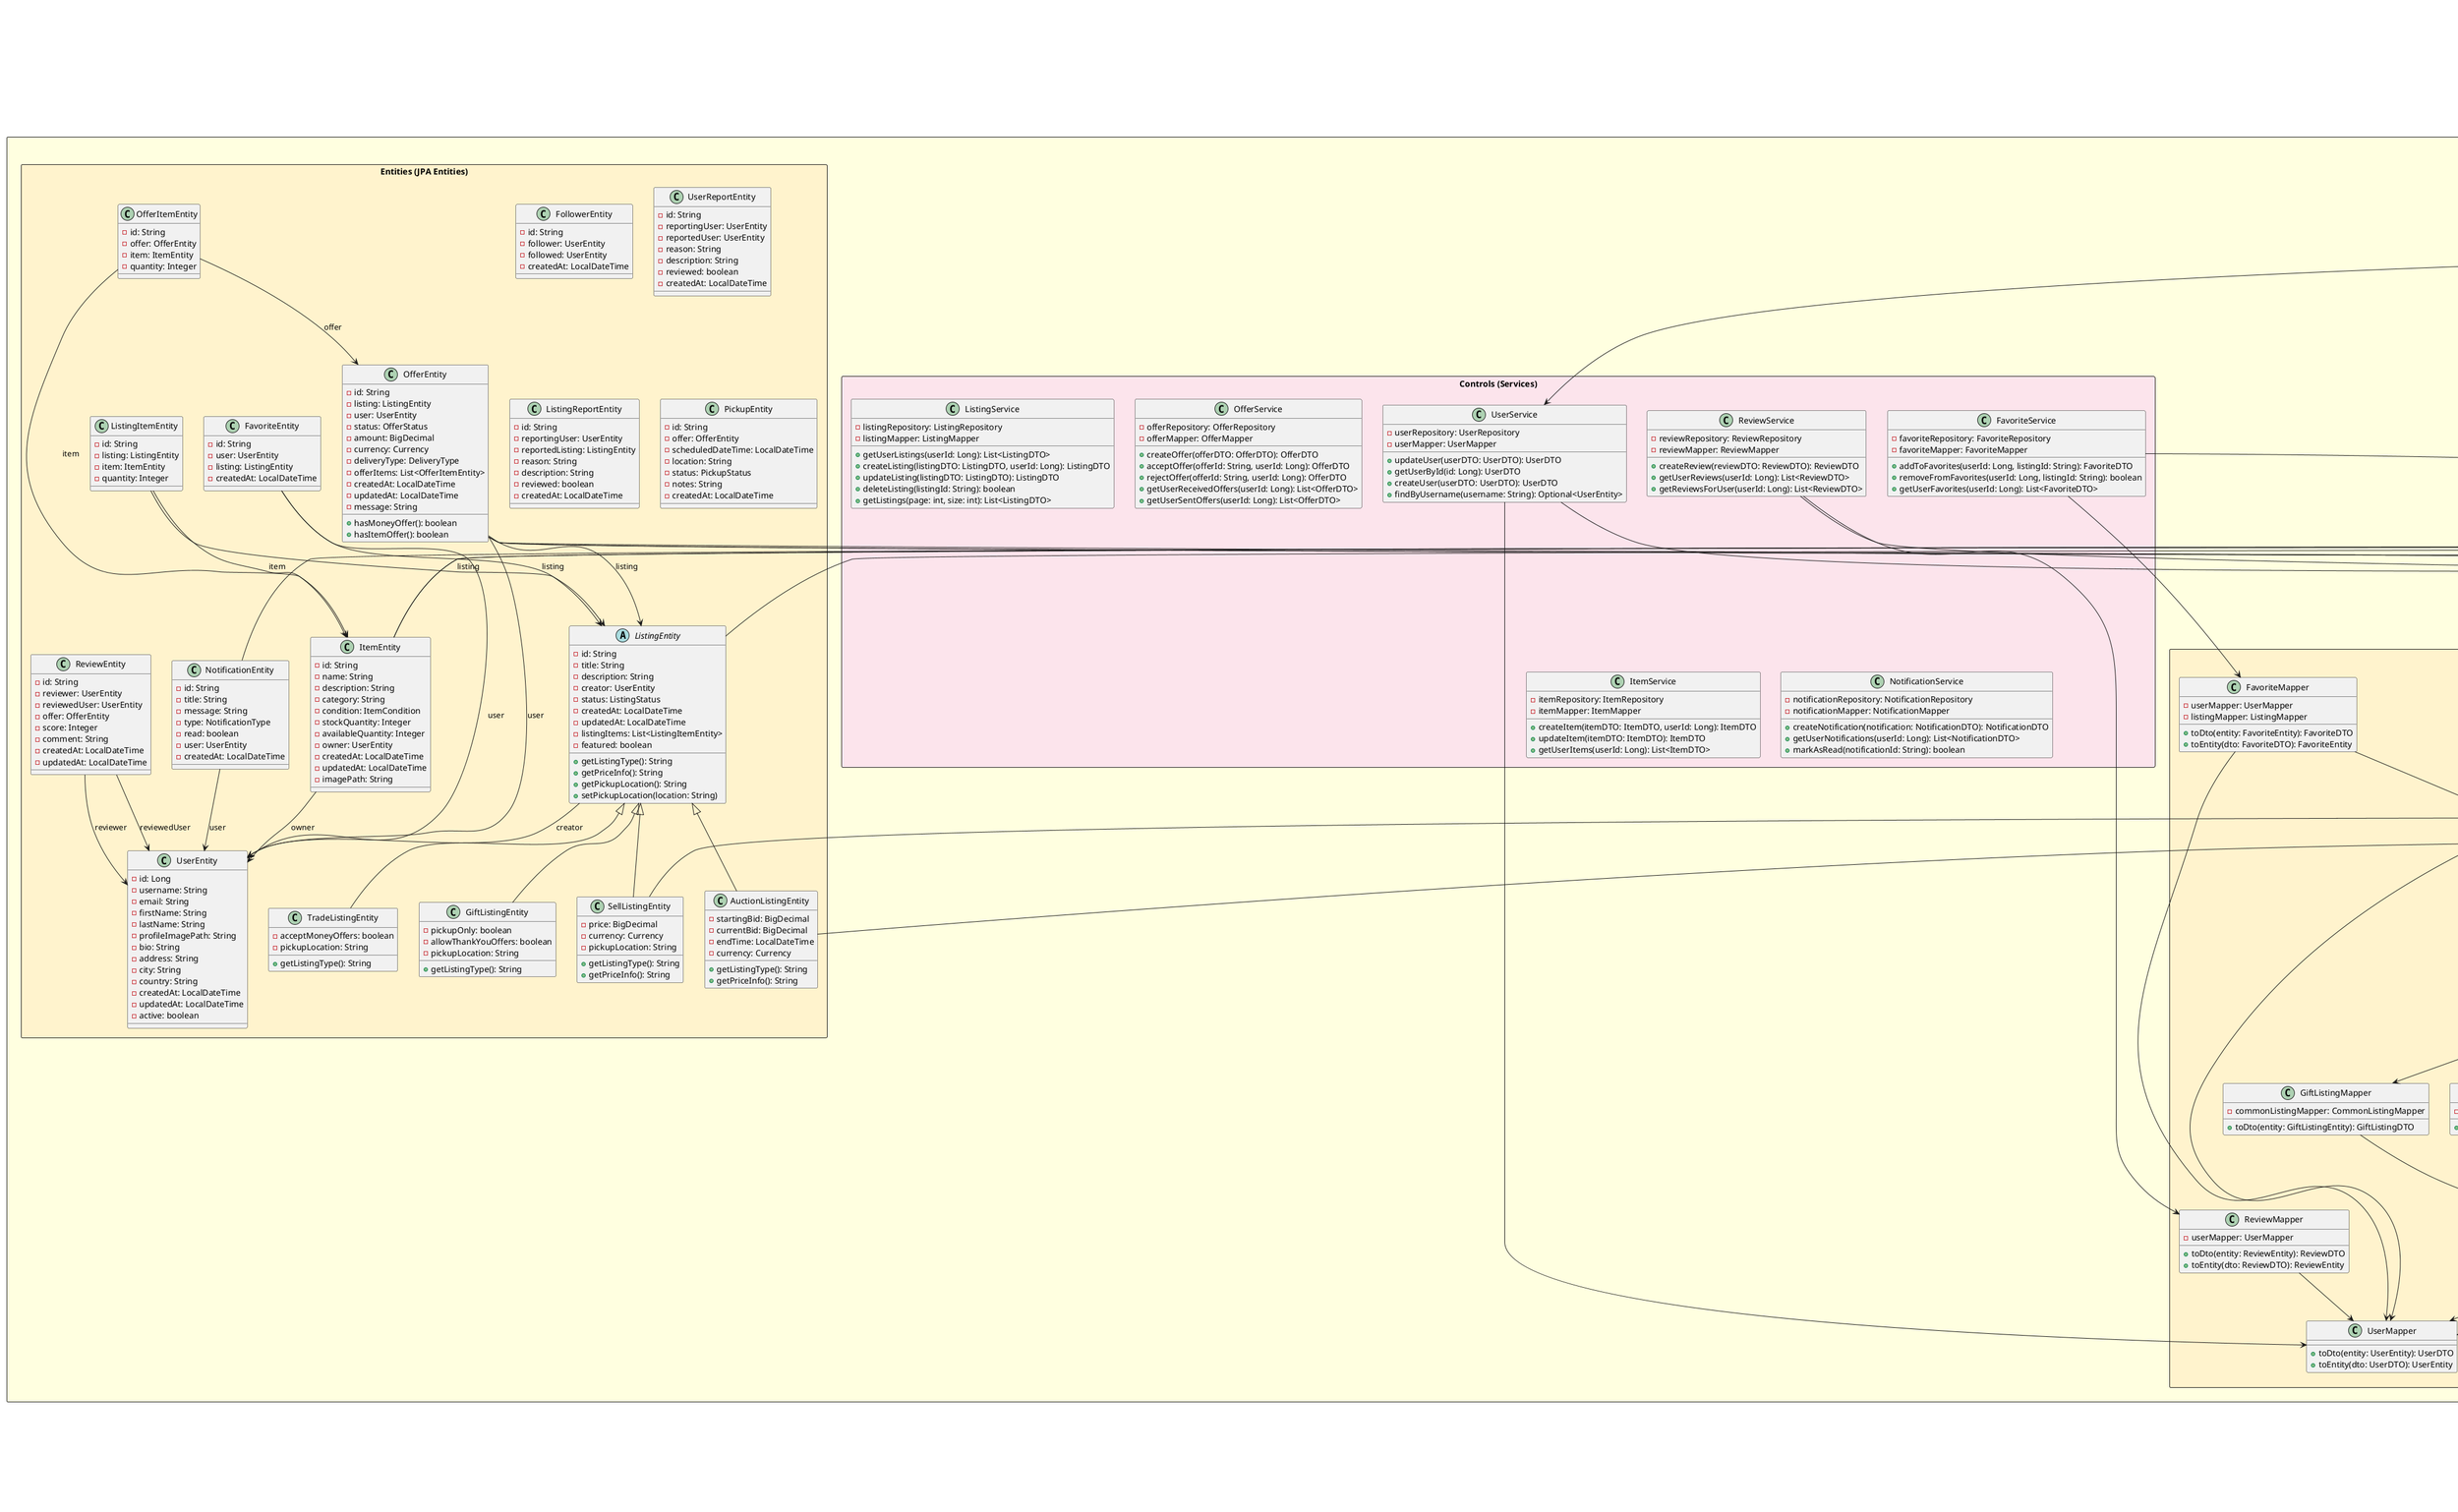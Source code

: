 @startuml UninaSwap_Enhanced_EBC_Architecture

!define CLIENT_COLOR #E8F4FD
!define SERVER_COLOR #FFF2E8
!define BOUNDARY_COLOR #D4EDDA
!define CONTROL_COLOR #FCE4EC
!define ENTITY_COLOR #FFF3CD
!define SHARED_COLOR #F0F8FF

title UninaSwap - Enhanced EBC Architecture

skinparam backgroundColor white
skinparam packageStyle rectangle
skinparam packageBorderThickness 0
skinparam packageBackgroundColor CLIENT_COLOR
skinparam packageFontColor black

rectangle "CLIENT DOMAIN" as ClientDomain #lightblue {
    
    rectangle "Boundaries (FXML Views)" as ClientBoundary #E8F4FD {
        class "ProfileView.fxml" as ProfileFXML
        class "OffersView.fxml" as OffersFXML
        class "ListingDetailsView.fxml" as ListingDetailsFXML
        class "ItemDialogView.fxml" as ItemDialogFXML
        class "ImageCropperView.fxml" as CropperFXML
        class "MainView.fxml" as MainFXML
        class "ListingsView.fxml" as ListingsFXML
        class "OffersTabContent.fxml" as OffersTabFXML
        class "HomeView.fxml" as HomeFXML
    }
    
    rectangle "Boundaries (Controllers)" as Controllers #D4EDDA {
        class ProfileController {
            -viewedUser: UserViewModel
            -isOwnProfile: boolean
            -profileService: ProfileService
            -imageService: ImageService
            +loadProfile(user: UserViewModel)
            +handleChangeImage()
            +handleSave()
            +loadUserListings()
        }
        
        class OffersController {
            -selectedOffer: OfferViewModel
            -offerService: OfferService
            -filteredOffers: FilteredList<OfferViewModel>
            +handleAcceptOffer()
            +handleRejectOffer()
            +refreshOffers()
            +showOfferDetails(offer: OfferViewModel)
        }
        
        class ListingDetailsController {
            -currentListing: ListingViewModel
            -imageUrls: List<String>
            -isFavorite: boolean
            -favoritesService: FavoritesService
            +setListing(listing: ListingViewModel)
            +handleMakeOffer()
            +handleBuyNow()
            +toggleFavorite()
        }
        
        class ItemDialogController {
            -item: ItemDTO
            -selectedImageFile: File
            -isNewItem: boolean
            +setItem(item: ItemDTO)
            +getUpdatedItem(): ItemDTO
            +handleSelectImage()
        }
        
        class ImageCropperController {
            -cropCallback: Consumer<Image>
            +setImage(image: Image)
            +createCroppedImage(): Image
        }
        
        class MainController {
            -currentFilter: String
            -isInSearchMode: boolean
            -navigationService: NavigationService
            -searchService: SearchService
            +handleSearch()
            +setContent(Parent)
            +filterListings(type: String)
        }
        
        class ListingsController {
            -userListings: ObservableList<ListingViewModel>
            -filteredListings: FilteredList<ListingViewModel>
            -listingService: ListingService
            +refreshData()
            +handleCreateNew()
            +updateFilters()
        }
        
        class OfferDialogController {
            -currentListing: ListingViewModel
            -selectedItems: ObservableList<OfferItemViewModel>
            -offerService: OfferService
            +createOffer(): CompletableFuture<Boolean>
            +isValidOffer(): boolean
        }
        
        class HomeController {
            -allListingsContainer: FlowPane
            -listingService: ListingService
            -currentPage: int
            +initialize()
            +updateHomeViewWithListings()
            +handleUserAction()
        }
    }
    
    rectangle "Controls (Services)" as ClientControl #FCE4EC {
        class ListingService {
            -webSocketClient: WebSocketClient
            -userListings: ObservableList<ListingViewModel>
            -allListings: ObservableList<ListingViewModel>
            +getUserListings(userId: Long): CompletableFuture<List<ListingDTO>>
            +createListing(listing: ListingDTO): CompletableFuture<ListingDTO>
            +refreshUserListings()
            +getListings(page: int, size: int): CompletableFuture<List<ListingDTO>>
        }
        
        class OfferService {
            -webSocketClient: WebSocketClient
            -receivedOffers: ObservableList<OfferViewModel>
            -sentOffers: ObservableList<OfferViewModel>
            +createOffer(offer: OfferViewModel): CompletableFuture<OfferDTO>
            +acceptOffer(offerId: String): CompletableFuture<Boolean>
            +getReceivedOffers(): CompletableFuture<List<OfferDTO>>
        }
        
        class ItemService {
            -webSocketClient: WebSocketClient
            -userItems: ObservableList<ItemViewModel>
            +getUserItems(): CompletableFuture<List<ItemDTO>>
            +createItem(item: ItemDTO): CompletableFuture<ItemDTO>
            +getUserItemsList(): List<ItemDTO>
        }
        
        class NotificationService {
            -webSocketClient: WebSocketClient
            -notifications: ObservableList<NotificationViewModel>
            -unreadCount: IntegerProperty
            +getNotifications(): CompletableFuture<List<NotificationDTO>>
            +markAsRead(notificationId: String): CompletableFuture<Boolean>
            +setUnreadCountCallback(callback: Consumer<Integer>)
        }
        
        class ProfileService {
            -webSocketClient: WebSocketClient
            +updateProfile(user: UserDTO): CompletableFuture<Void>
            +setUpdateResponseHandler(handler: Consumer<ProfileUpdateMessage>)
        }
        
        class ImageService {
            -imageCache: Map<String, Image>
            +fetchImage(path: String): CompletableFuture<Image>
            +uploadImage(file: File): CompletableFuture<String>
            +getInstance(): ImageService
        }
        
        class FavoritesService {
            -webSocketClient: WebSocketClient
            -favoriteListings: ObservableList<FavoriteViewModel>
            +addToFavorites(listingId: String): CompletableFuture<Boolean>
            +removeFromFavorites(listingId: String): CompletableFuture<Boolean>
            +getUserFavorites(): CompletableFuture<List<FavoriteDTO>>
        }
        
        class WebSocketClient {
            -messageHandlers: Map<Class, Consumer>
            -session: WebSocketSession
            -isConnected: BooleanProperty
            +sendMessage(message: Message): CompletableFuture<Void>
            +registerMessageHandler(type: Class, handler: Consumer)
            +getInstance(): WebSocketClient
        }
        
        class NavigationService {
            -mainController: MainController
            +loadHomeView(): Parent
            +loadProfileView(user: UserViewModel): Parent
            +navigateToListingDetails(listing: ListingViewModel)
            +openItemDialog(item: ItemViewModel)
            +getInstance(): NavigationService
        }
        
        class SearchService {
            -webSocketClient: WebSocketClient
            +search(query: String, category: Category, type: String): CompletableFuture<SearchResult>
            +getInstance(): SearchService
        }
    }
    
    rectangle "Entities (ViewModels)" as ClientEntity #FFF3CD {
        class UserViewModel {
            -id: StringProperty
            -username: StringProperty
            -email: StringProperty
            -firstName: StringProperty
            -lastName: StringProperty
            -profileImagePath: StringProperty
            -bio: StringProperty
            -address: StringProperty
            -city: StringProperty
            -country: StringProperty
            +getDisplayName(): String
            +getId(): String
            +setId(id: String)
        }
        
        abstract class ListingViewModel {
            -id: StringProperty
            -title: StringProperty
            -description: StringProperty
            -user: ObjectProperty<UserViewModel>
            -status: ObjectProperty<ListingStatus>
            -items: ObservableList<ListingItemViewModel>
            -createdAt: ObjectProperty<LocalDateTime>
            -featured: BooleanProperty
            +getListingTypeValue(): String
            +getPickupLocation(): String
            +setPickupLocation(location: String)
        }
        
        class SellListingViewModel {
            -price: ObjectProperty<BigDecimal>
            -currency: ObjectProperty<Currency>
            -pickupLocation: ObjectProperty<String>
            +getDeliveryType(type: DeliveryType): DeliveryType
            +getListingTypeValue(): String
        }
        
        class TradeListingViewModel {
            -acceptMoneyOffers: BooleanProperty
            -pickupLocation: ObjectProperty<String>
            +getListingTypeValue(): String
        }
        
        class GiftListingViewModel {
            -pickupOnly: BooleanProperty
            -allowThankYouOffers: BooleanProperty
            -pickupLocation: ObjectProperty<String>
            +getListingTypeValue(): String
        }
        
        class AuctionListingViewModel {
            -startingBid: ObjectProperty<BigDecimal>
            -currentBid: ObjectProperty<BigDecimal>
            -endTime: ObjectProperty<LocalDateTime>
            -currency: ObjectProperty<Currency>
            +getListingTypeValue(): String
        }
        
        class OfferViewModel {
            -id: StringProperty
            -listingId: StringProperty
            -offeringUser: ObjectProperty<UserViewModel>
            -listing: ObjectProperty<ListingViewModel>
            -status: ObjectProperty<OfferStatus>
            -amount: ObjectProperty<BigDecimal>
            -currency: ObjectProperty<Currency>
            -offerItems: ObservableList<OfferItemViewModel>
            -message: StringProperty
            -deliveryType: ObjectProperty<DeliveryType>
            +hasMoneyOffer(): boolean
            +hasItemOffer(): boolean
            +getTotalItemCount(): int
        }
        
        class ItemViewModel {
            -id: StringProperty
            -name: StringProperty
            -description: StringProperty
            -itemCategory: ObjectProperty<Category>
            -condition: ObjectProperty<ItemCondition>
            -totalQuantity: IntegerProperty
            -availableQuantity: IntegerProperty
            -imagePath: StringProperty
            -owner: ObjectProperty<UserViewModel>
            +isAvailable(): boolean
        }
        
        class ListingItemViewModel {
            -id: StringProperty
            -name: StringProperty
            -quantity: IntegerProperty
            -item: ObjectProperty<ItemViewModel>
            -imagePath: StringProperty
        }
        
        class OfferItemViewModel {
            -itemId: StringProperty
            -itemName: StringProperty
            -quantity: IntegerProperty
            -condition: ObjectProperty<ItemCondition>
            -item: ObjectProperty<ItemViewModel>
        }
        
        class NotificationViewModel {
            -id: StringProperty
            -title: StringProperty
            -message: StringProperty
            -type: ObjectProperty<NotificationType>
            -read: BooleanProperty
            -createdAt: ObjectProperty<LocalDateTime>
        }
        
        class FavoriteViewModel {
            -id: StringProperty
            -userId: StringProperty
            -listingId: StringProperty
            -user: ObjectProperty<UserViewModel>
            -listing: ObjectProperty<ListingViewModel>
        }
        
        class ReviewViewModel {
            -id: StringProperty
            -reviewer: ObjectProperty<UserViewModel>
            -reviewedUser: ObjectProperty<UserViewModel>
            -score: IntegerProperty
            -comment: StringProperty
            -createdAt: ObjectProperty<LocalDateTime>
            -offerId: StringProperty
        }
    }
}

rectangle "SHARED COMMUNICATION" as SharedComm #F0F8FF {
    rectangle "Data Transfer" as ClientDTO #FFF3CD {
        class ViewModelMapper {
            -instance: ViewModelMapper
            +getInstance(): ViewModelMapper
            +toViewModel(dto: UserDTO): UserViewModel
            +toDTO(viewModel: UserViewModel): UserDTO
            +toViewModel(dto: ListingDTO): ListingViewModel
            +toDTO(viewModel: ListingViewModel): ListingDTO
            +toViewModel(dto: OfferDTO): OfferViewModel
            +toDTO(viewModel: OfferViewModel): OfferDTO
            +toItemViewModels(dtos: List<ItemDTO>): List<ItemViewModel>
            +toListingViewModels(dtos: List<ListingDTO>): List<ListingViewModel>
        }
        
        class UserDTO {
            -id: Long
            -username: String
            -email: String
            -firstName: String
            -lastName: String
            -profileImagePath: String
            -bio: String
            -address: String
            -city: String
            -country: String
            -createdAt: LocalDateTime
            -active: boolean
        }
        
        abstract class ListingDTO {
            -id: String
            -title: String
            -description: String
            -creator: UserDTO
            -status: ListingStatus
            -items: List<ListingItemDTO>
            -createdAt: LocalDateTime
            -featured: boolean
            +getListingTypeValue(): String
            +getPickupLocation(): String
            +setPickupLocation(location: String)
        }
        
        class SellListingDTO {
            -price: BigDecimal
            -currency: Currency
            -pickupLocation: String
            +getPriceInfo(): String
        }
        
        class TradeListingDTO {
            -acceptMoneyOffers: boolean
            -pickupLocation: String
            +getListingTypeValue(): String
        }
        
        class GiftListingDTO {
            -pickupOnly: boolean
            -allowThankYouOffers: boolean
            -pickupLocation: String
            +getListingTypeValue(): String
        }
        
        class AuctionListingDTO {
            -startingBid: BigDecimal
            -currentBid: BigDecimal
            -endTime: LocalDateTime
            -currency: Currency
            +getListingTypeValue(): String
        }
        
        class OfferDTO {
            -id: String
            -listingId: String
            -offeringUser: UserDTO
            -listing: ListingDTO
            -status: OfferStatus
            -amount: BigDecimal
            -currency: Currency
            -offerItems: List<OfferItemDTO>
            -message: String
            -deliveryType: DeliveryType
        }
        
        class ItemDTO {
            -id: String
            -name: String
            -description: String
            -category: String
            -condition: ItemCondition
            -stockQuantity: Integer
            -availableQuantity: Integer
            -imagePath: String
            -owner: UserDTO
            -ownerId: String
            -available: boolean
        }
        
        class ListingItemDTO {
            -itemId: String
            -itemName: String
            -quantity: Integer
            -item: ItemDTO
            -itemImagePath: String
        }
        
        class OfferItemDTO {
            -itemId: String
            -itemName: String
            -quantity: Integer
            -condition: ItemCondition
            -item: ItemDTO
            -itemImagePath: String
        }
        
        class NotificationDTO {
            -id: String
            -title: String
            -message: String
            -type: NotificationType
            -read: boolean
            -createdAt: LocalDateTime
            -userId: Long
        }
        
        class FavoriteDTO {
            -id: String
            -userId: String
            -listingId: String
            -user: UserDTO
            -listing: ListingDTO
        }
        
        class ReviewDTO {
            -id: String
            -reviewer: UserDTO
            -reviewedUser: UserDTO
            -score: Integer
            -comment: String
            -createdAt: LocalDateTime
            -offerId: String
        }
    }
    
    rectangle "Enums & Messages" as EnumsMessages #FFF3CD {
        enum ListingStatus {
            ACTIVE
            PAUSED
            COMPLETED
            CANCELLED
            EXPIRED
            +getDisplayName(): String
        }
        
        enum OfferStatus {
            PENDING
            ACCEPTED
            CONFIRMED
            SELLER_VERIFIED
            BUYER_VERIFIED
            PICKUP_SCHEDULING
            PICKUP_RESCHEDULING
            CANCELLED
            REJECTED
            WITHDRAWN
            COMPLETED
            +getDisplayName(): String
        }
        
        enum Currency {
            EUR
            USD
            GBP
        }
        
        enum Category {
            ALL
            ELECTRONICS
            BOOKS
            CLOTHING
            SPORTS
            HOME_GARDEN
            VEHICLES
            TOYS_GAMES
            MUSIC_MOVIES
            OTHER
            +getDisplayName(): String
            +fromString(name: String): Category
        }
        
        enum ItemCondition {
            NEW
            LIKE_NEW
            VERY_GOOD
            GOOD
            ACCEPTABLE
            POOR
            +getDisplayName(): String
        }
        
        enum DeliveryType {
            PICKUP
            SHIPPING
            BOTH
        }
        
        enum NotificationType {
            OFFER_RECEIVED
            OFFER_ACCEPTED
            OFFER_REJECTED
            LISTING_EXPIRED
            SYSTEM
        }
        
        class ProfileUpdateMessage {
            -type: Type
            -username: String
            -firstName: String
            -lastName: String
            -bio: String
            -profileImagePath: String
            -success: boolean
            -message: String
        }
        
        class ListingMessage {
            -type: Type
            -listing: ListingDTO
            -listings: List<ListingDTO>
            -userId: Long
            -listingId: String
            -page: Integer
            -size: Integer
            -success: boolean
            -errorMessage: String
        }
        
        class OfferMessage {
            -type: Type
            -offer: OfferDTO
            -offers: List<OfferDTO>
            -offerId: String
            -success: boolean
            -errorMessage: String
        }
    }
}

rectangle "SERVER DOMAIN" as ServerDomain #lightyellow {
    
    rectangle "Boundaries (WebSocket Handlers)" as ServerBoundary #D4EDDA {
        class ListingWebSocketHandler {
            -listingService: ListingService
            -objectMapper: ObjectMapper
            +handleTextMessage(session: WebSocketSession, message: TextMessage)
            -handleGetUserListings(request: ListingMessage, user: UserEntity)
            -handleCreateListing(request: ListingMessage, user: UserEntity)
        }
        
        class OfferWebSocketHandler {
            -offerService: OfferService
            -objectMapper: ObjectMapper
            +handleTextMessage(session: WebSocketSession, message: TextMessage)
            -handleCreateOffer(request: OfferMessage, user: UserEntity)
            -handleAcceptOffer(request: OfferMessage, user: UserEntity)
        }
        
        class ProfileWebSocketHandler {
            -userService: UserService
            -objectMapper: ObjectMapper
            +handleTextMessage(session: WebSocketSession, message: TextMessage)
            -handleUpdateProfile(request: ProfileUpdateMessage)
        }
        
        class ItemWebSocketHandler {
            -itemService: ItemService
            -objectMapper: ObjectMapper
            +handleTextMessage(session: WebSocketSession, message: TextMessage)
            -handleCreateItem(request: ItemMessage, user: UserEntity)
        }
        
        class NotificationWebSocketHandler {
            -notificationService: NotificationService
            -objectMapper: ObjectMapper
            +handleTextMessage(session: WebSocketSession, message: TextMessage)
            -handleGetNotifications(request: NotificationMessage, user: UserEntity)
        }
    }
    
    rectangle "Controls (Services)" as ServerControl #FCE4EC {
        class ListingService {
            -listingRepository: ListingRepository
            -listingMapper: ListingMapper
            +getUserListings(userId: Long): List<ListingDTO>
            +createListing(listingDTO: ListingDTO, userId: Long): ListingDTO
            +updateListing(listingDTO: ListingDTO): ListingDTO
            +deleteListing(listingId: String): boolean
            +getListings(page: int, size: int): List<ListingDTO>
        }
        
        class OfferService {
            -offerRepository: OfferRepository
            -offerMapper: OfferMapper
            +createOffer(offerDTO: OfferDTO): OfferDTO
            +acceptOffer(offerId: String, userId: Long): OfferDTO
            +rejectOffer(offerId: String, userId: Long): OfferDTO
            +getUserReceivedOffers(userId: Long): List<OfferDTO>
            +getUserSentOffers(userId: Long): List<OfferDTO>
        }
        
        class UserService {
            -userRepository: UserRepository
            -userMapper: UserMapper
            +updateUser(userDTO: UserDTO): UserDTO
            +getUserById(id: Long): UserDTO
            +createUser(userDTO: UserDTO): UserDTO
            +findByUsername(username: String): Optional<UserEntity>
        }
        
        class ItemService {
            -itemRepository: ItemRepository
            -itemMapper: ItemMapper
            +createItem(itemDTO: ItemDTO, userId: Long): ItemDTO
            +updateItem(itemDTO: ItemDTO): ItemDTO
            +getUserItems(userId: Long): List<ItemDTO>
        }
        
        class NotificationService {
            -notificationRepository: NotificationRepository
            -notificationMapper: NotificationMapper
            +createNotification(notification: NotificationDTO): NotificationDTO
            +getUserNotifications(userId: Long): List<NotificationDTO>
            +markAsRead(notificationId: String): boolean
        }
        
        class FavoriteService {
            -favoriteRepository: FavoriteRepository
            -favoriteMapper: FavoriteMapper
            +addToFavorites(userId: Long, listingId: String): FavoriteDTO
            +removeFromFavorites(userId: Long, listingId: String): boolean
            +getUserFavorites(userId: Long): List<FavoriteDTO>
        }
        
        class ReviewService {
            -reviewRepository: ReviewRepository
            -reviewMapper: ReviewMapper
            +createReview(reviewDTO: ReviewDTO): ReviewDTO
            +getUserReviews(userId: Long): List<ReviewDTO>
            +getReviewsForUser(userId: Long): List<ReviewDTO>
        }
    }
    
    rectangle "Entities (JPA Entities)" as ServerEntity #FFF3CD {
        class UserEntity {
            -id: Long
            -username: String
            -email: String
            -firstName: String
            -lastName: String
            -profileImagePath: String
            -bio: String
            -address: String
            -city: String
            -country: String
            -createdAt: LocalDateTime
            -updatedAt: LocalDateTime
            -active: boolean
        }
        
        abstract class ListingEntity {
            -id: String
            -title: String
            -description: String
            -creator: UserEntity
            -status: ListingStatus
            -createdAt: LocalDateTime
            -updatedAt: LocalDateTime
            -listingItems: List<ListingItemEntity>
            -featured: boolean
            +getListingType(): String
            +getPriceInfo(): String
            +getPickupLocation(): String
            +setPickupLocation(location: String)
        }
        
        class SellListingEntity {
            -price: BigDecimal
            -currency: Currency
            -pickupLocation: String
            +getListingType(): String
            +getPriceInfo(): String
        }
        
        class TradeListingEntity {
            -acceptMoneyOffers: boolean
            -pickupLocation: String
            +getListingType(): String
        }
        
        class GiftListingEntity {
            -pickupOnly: boolean
            -allowThankYouOffers: boolean
            -pickupLocation: String
            +getListingType(): String
        }
        
        class AuctionListingEntity {
            -startingBid: BigDecimal
            -currentBid: BigDecimal
            -endTime: LocalDateTime
            -currency: Currency
            +getListingType(): String
            +getPriceInfo(): String
        }
        
        class OfferEntity {
            -id: String
            -listing: ListingEntity
            -user: UserEntity
            -status: OfferStatus
            -amount: BigDecimal
            -currency: Currency
            -deliveryType: DeliveryType
            -offerItems: List<OfferItemEntity>
            -createdAt: LocalDateTime
            -updatedAt: LocalDateTime
            -message: String
            +hasMoneyOffer(): boolean
            +hasItemOffer(): boolean
        }
        
        class ItemEntity {
            -id: String
            -name: String
            -description: String
            -category: String
            -condition: ItemCondition
            -stockQuantity: Integer
            -availableQuantity: Integer
            -owner: UserEntity
            -createdAt: LocalDateTime
            -updatedAt: LocalDateTime
            -imagePath: String
        }
        
        class ListingItemEntity {
            -id: String
            -listing: ListingEntity
            -item: ItemEntity
            -quantity: Integer
        }
        
        class OfferItemEntity {
            -id: String
            -offer: OfferEntity
            -item: ItemEntity
            -quantity: Integer
        }
        
        class NotificationEntity {
            -id: String
            -title: String
            -message: String
            -type: NotificationType
            -read: boolean
            -user: UserEntity
            -createdAt: LocalDateTime
        }
        
        class FavoriteEntity {
            -id: String
            -user: UserEntity
            -listing: ListingEntity
            -createdAt: LocalDateTime
        }
        
        class ReviewEntity {
            -id: String
            -reviewer: UserEntity
            -reviewedUser: UserEntity
            -offer: OfferEntity
            -score: Integer
            -comment: String
            -createdAt: LocalDateTime
            -updatedAt: LocalDateTime
        }

        class FollowerEntity {
            -id: String
            -follower: UserEntity
            -followed: UserEntity
            -createdAt: LocalDateTime
        }
        
        class UserReportEntity {
            -id: String
            -reportingUser: UserEntity
            -reportedUser: UserEntity
            -reason: String
            -description: String
            -reviewed: boolean
            -createdAt: LocalDateTime
        }
        
        class ListingReportEntity {
            -id: String
            -reportingUser: UserEntity
            -reportedListing: ListingEntity
            -reason: String
            -description: String
            -reviewed: boolean
            -createdAt: LocalDateTime
        }
        
        class PickupEntity {
            -id: String
            -offer: OfferEntity
            -scheduledDateTime: LocalDateTime
            -location: String
            -status: PickupStatus
            -notes: String
            -createdAt: LocalDateTime
        }
    }
    
    rectangle "Data Access" as ServerDAO #FCE4EC {
        interface UserRepository {
            +findByUsername(username: String): Optional<UserEntity>
            +findById(id: Long): Optional<UserEntity>
            +save(user: UserEntity): UserEntity
        }
        
        interface ListingRepository {
            +findByCreatorIdWithItems(userId: Long): List<ListingEntity>
            +findById(id: String): Optional<ListingEntity>
            +save(listing: ListingEntity): ListingEntity
            +findByStatus(status: ListingStatus): List<ListingEntity>
            +findByCreatorId(userId: Long): List<ListingEntity>
        }
        
        interface OfferRepository {
            +findByListingCreatorId(userId: Long): List<OfferEntity>
            +findByUserId(userId: Long): List<OfferEntity>
            +findById(id: String): Optional<OfferEntity>
            +save(offer: OfferEntity): OfferEntity
        }
        
        interface ItemRepository {
            +findByOwnerId(userId: Long): List<ItemEntity>
            +findById(id: String): Optional<ItemEntity>
            +save(item: ItemEntity): ItemEntity
            +findByCategory(category: String): List<ItemEntity>
        }
        
        interface NotificationRepository {
            +findByUserIdAndReadFalse(userId: Long): List<NotificationEntity>
            +findByUserId(userId: Long): List<NotificationEntity>
            +save(notification: NotificationEntity): NotificationEntity
        }
        
        interface FavoriteRepository {
            +findByUserId(userId: Long): List<FavoriteEntity>
            +findByUserIdAndListingId(userId: Long, listingId: String): Optional<FavoriteEntity>
            +save(favorite: FavoriteEntity): FavoriteEntity
        }
        
        interface ReviewRepository {
            +findByReviewedUserId(userId: Long): List<ReviewEntity>
            +findByReviewerId(userId: Long): List<ReviewEntity>
            +save(review: ReviewEntity): ReviewEntity
        }
    }
    
    rectangle "Mappers" as ServerMapper #FFF3CD {
        class ListingMapper {
            -sellListingMapper: SellListingMapper
            -tradeListingMapper: TradeListingMapper
            -giftListingMapper: GiftListingMapper
            -auctionListingMapper: AuctionListingMapper
            +toDto(entity: ListingEntity): ListingDTO
            +toEntity(dto: ListingDTO): ListingEntity
        }
        class SellListingMapper {
            -commonListingMapper: CommonListingMapper
            +toDto(entity: SellListingEntity): SellListingDTO
        }
        
        class TradeListingMapper {
            -commonListingMapper: CommonListingMapper
            +toDto(entity: TradeListingEntity): TradeListingDTO
        }
        
        class GiftListingMapper {
            -commonListingMapper: CommonListingMapper
            +toDto(entity: GiftListingEntity): GiftListingDTO
        }
        
        class AuctionListingMapper {
            -commonListingMapper: CommonListingMapper
            +toDto(entity: AuctionListingEntity): AuctionListingDTO
        }
        
        class CommonListingMapper {
            -userMapper: UserMapper
            -itemMapper: ItemMapper
            +mapCommonFields(entity: ListingEntity, dto: ListingDTO)
            +mapListingItems(entities: List<ListingItemEntity>): List<ListingItemDTO>
        }
        
        class OfferMapper {
            -userMapper: UserMapper
            -listingMapper: ListingMapper
            -itemMapper: ItemMapper
            +toDto(entity: OfferEntity): OfferDTO
            +toEntity(dto: OfferDTO): OfferEntity
        }
        
        class UserMapper {
            +toDto(entity: UserEntity): UserDTO
            +toEntity(dto: UserDTO): UserEntity
        }
        
        class ItemMapper {
            -userMapper: UserMapper
            +toDto(entity: ItemEntity): ItemDTO
            +toEntity(dto: ItemDTO): ItemEntity
        }

        class NotificationMapper {
            -userMapper: UserMapper
            +toDto(entity: NotificationEntity): NotificationDTO
            +toEntity(dto: NotificationDTO): NotificationEntity
        }
        
        class FavoriteMapper {
            -userMapper: UserMapper
            -listingMapper: ListingMapper
            +toDto(entity: FavoriteEntity): FavoriteDTO
            +toEntity(dto: FavoriteDTO): FavoriteEntity
        }
        
        class ReviewMapper {
            -userMapper: UserMapper
            +toDto(entity: ReviewEntity): ReviewDTO
            +toEntity(dto: ReviewDTO): ReviewEntity
        }
    }
}

' FXML to Controller relationships
ProfileFXML --> ProfileController
OffersFXML --> OffersController
ListingDetailsFXML --> ListingDetailsController
ItemDialogFXML --> ItemDialogController
CropperFXML --> ImageCropperController
MainFXML --> MainController
ListingsFXML --> ListingsController
OffersTabFXML --> OffersTabContentController
HomeFXML --> HomeController

' Controller to Service relationships
ProfileController --> ProfileService
ProfileController --> ListingService
ProfileController --> ImageService
OffersController --> OfferService
ListingDetailsController --> ListingService
ListingDetailsController --> FavoritesService
ItemDialogController --> ItemService
MainController --> NavigationService
MainController --> SearchService
ListingsController --> ListingService
OfferDialogController --> OfferService
HomeController --> ListingService

' Service to WebSocket relationships
ListingService --> WebSocketClient
OfferService --> WebSocketClient
ProfileService --> WebSocketClient
ImageService --> WebSocketClient
ItemService --> WebSocketClient
FavoritesService --> WebSocketClient
NotificationService --> WebSocketClient

' ViewModel relationships
ProfileController --> UserViewModel
ProfileController --> ListingViewModel
OffersController --> OfferViewModel
ListingDetailsController --> ListingViewModel
ItemDialogController --> ItemViewModel
MainController --> ListingViewModel
ListingsController --> ListingViewModel

' DTO and Mapper relationships
ViewModelMapper --> UserDTO
ViewModelMapper --> ListingDTO
ViewModelMapper --> OfferDTO
ViewModelMapper --> ItemDTO
ViewModelMapper --> NotificationDTO
ViewModelMapper --> FavoriteDTO
ViewModelMapper --> ReviewDTO
ViewModelMapper --> UserViewModel
ViewModelMapper --> ListingViewModel
ViewModelMapper --> OfferViewModel
ViewModelMapper --> ItemViewModel
ViewModelMapper --> NotificationViewModel
ViewModelMapper --> FavoriteViewModel
ViewModelMapper --> ReviewViewModel

' Service to Mapper relationships
ListingService --> ViewModelMapper
OfferService --> ViewModelMapper
ProfileService --> ViewModelMapper
ItemService --> ViewModelMapper
FavoritesService --> ViewModelMapper
NotificationService --> ViewModelMapper

' Server Handler to Service relationships
ListingWebSocketHandler --> ListingService
OfferWebSocketHandler --> OfferService
ProfileWebSocketHandler --> UserService
ItemWebSocketHandler --> ItemService
NotificationWebSocketHandler --> NotificationService

' Server Service to Repository relationships
ListingService --> ListingRepository
ListingService --> ListingMapper
OfferService --> OfferRepository
OfferService --> OfferMapper
UserService --> UserRepository
UserService --> UserMapper
ItemService --> ItemRepository
ItemService --> ItemMapper
NotificationService --> NotificationRepository

NotificationService --> NotificationMapper
FavoriteService --> FavoriteRepository
FavoriteService --> FavoriteMapper
ReviewService --> ReviewRepository
ReviewService --> ReviewMapper

' Entity inheritance relationships
ListingEntity <|-- SellListingEntity
ListingEntity <|-- TradeListingEntity
ListingEntity <|-- GiftListingEntity
ListingEntity <|-- AuctionListingEntity

ListingDTO <|-- SellListingDTO
ListingDTO <|-- TradeListingDTO
ListingDTO <|-- GiftListingDTO
ListingDTO <|-- AuctionListingDTO

ListingViewModel <|-- SellListingViewModel
ListingViewModel <|-- TradeListingViewModel
ListingViewModel <|-- GiftListingViewModel
ListingViewModel <|-- AuctionListingViewModel

' Entity relationships
ListingEntity --> UserEntity : creator
OfferEntity --> ListingEntity : listing
OfferEntity --> UserEntity : user
ItemEntity --> UserEntity : owner
ListingItemEntity --> ListingEntity : listing
ListingItemEntity --> ItemEntity : item
OfferItemEntity --> OfferEntity : offer
OfferItemEntity --> ItemEntity : item
NotificationEntity --> UserEntity : user
FavoriteEntity --> UserEntity : user
FavoriteEntity --> ListingEntity : listing
ReviewEntity --> UserEntity : reviewer
ReviewEntity --> UserEntity : reviewedUser

' Enum usage relationships
ListingEntity --> ListingStatus
OfferEntity --> OfferStatus
ItemEntity --> ItemCondition
SellListingEntity --> Currency
AuctionListingEntity --> Currency
OfferEntity --> Currency
ItemEntity --> Category
NotificationEntity --> NotificationType
OfferEntity --> DeliveryType

' Mapper relationships
ListingMapper --> SellListingMapper
ListingMapper --> TradeListingMapper
ListingMapper --> GiftListingMapper
ListingMapper --> AuctionListingMapper
SellListingMapper --> CommonListingMapper
TradeListingMapper --> CommonListingMapper
GiftListingMapper --> CommonListingMapper
AuctionListingMapper --> CommonListingMapper
CommonListingMapper --> UserMapper
CommonListingMapper --> ItemMapper
OfferMapper --> UserMapper
OfferMapper --> ListingMapper
OfferMapper --> ItemMapper
NotificationMapper --> UserMapper
FavoriteMapper --> UserMapper
FavoriteMapper --> ListingMapper
ReviewMapper --> UserMapper

' WebSocket communication (crosses domains)
WebSocketClient ..> ListingWebSocketHandler : WebSocket\nCommunication
WebSocketClient ..> OfferWebSocketHandler : WebSocket\nCommunication
WebSocketClient ..> ProfileWebSocketHandler : WebSocket\nCommunication
WebSocketClient ..> ItemWebSocketHandler : WebSocket\nCommunication
WebSocketClient ..> NotificationWebSocketHandler : WebSocket\nCommunication

' Message usage
ListingWebSocketHandler --> ListingMessage
OfferWebSocketHandler --> OfferMessage
ProfileWebSocketHandler --> ProfileUpdateMessage

legend bottom
|Color |Domain/Layer |
|<#lightblue>   | Client Domain |
|<#lightyellow>  | Server Domain |
|<#F0F8FF>    | Shared Communication |
|<#D4EDDA>    | EBC Boundaries |
|<#FCE4EC>    | EBC Controls |
|<#FFF3CD>    | EBC Entities |
endlegend

@enduml